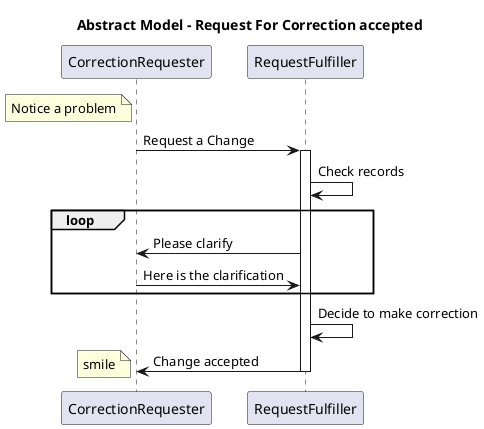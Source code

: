 @startuml
title Abstract Model - Request For Correction accepted

note left of CorrectionRequester
Notice a problem
end note
CorrectionRequester->RequestFulfiller : Request a Change
Activate RequestFulfiller
RequestFulfiller->RequestFulfiller : Check records

loop
   RequestFulfiller->CorrectionRequester : Please clarify
   CorrectionRequester->RequestFulfiller : Here is the clarification
end

RequestFulfiller->RequestFulfiller : Decide to make correction
RequestFulfiller->CorrectionRequester : Change accepted
Deactivate RequestFulfiller

note left: smile
@enduml
